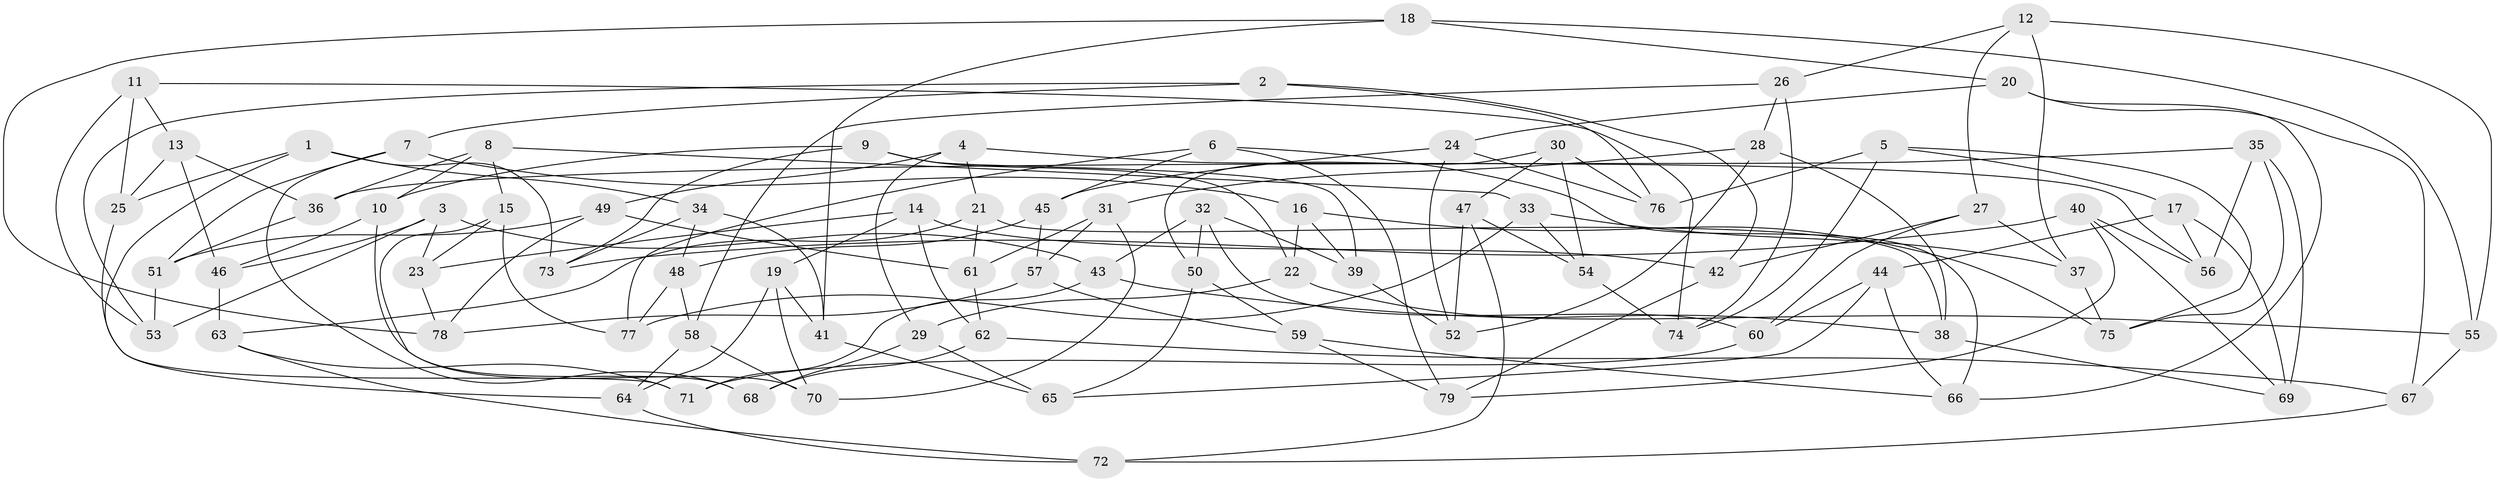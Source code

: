 // Generated by graph-tools (version 1.1) at 2025/11/02/27/25 16:11:45]
// undirected, 79 vertices, 158 edges
graph export_dot {
graph [start="1"]
  node [color=gray90,style=filled];
  1;
  2;
  3;
  4;
  5;
  6;
  7;
  8;
  9;
  10;
  11;
  12;
  13;
  14;
  15;
  16;
  17;
  18;
  19;
  20;
  21;
  22;
  23;
  24;
  25;
  26;
  27;
  28;
  29;
  30;
  31;
  32;
  33;
  34;
  35;
  36;
  37;
  38;
  39;
  40;
  41;
  42;
  43;
  44;
  45;
  46;
  47;
  48;
  49;
  50;
  51;
  52;
  53;
  54;
  55;
  56;
  57;
  58;
  59;
  60;
  61;
  62;
  63;
  64;
  65;
  66;
  67;
  68;
  69;
  70;
  71;
  72;
  73;
  74;
  75;
  76;
  77;
  78;
  79;
  1 -- 25;
  1 -- 73;
  1 -- 34;
  1 -- 64;
  2 -- 7;
  2 -- 42;
  2 -- 53;
  2 -- 76;
  3 -- 43;
  3 -- 23;
  3 -- 46;
  3 -- 53;
  4 -- 21;
  4 -- 29;
  4 -- 56;
  4 -- 49;
  5 -- 76;
  5 -- 74;
  5 -- 17;
  5 -- 75;
  6 -- 45;
  6 -- 77;
  6 -- 79;
  6 -- 66;
  7 -- 51;
  7 -- 68;
  7 -- 16;
  8 -- 36;
  8 -- 15;
  8 -- 33;
  8 -- 10;
  9 -- 39;
  9 -- 22;
  9 -- 10;
  9 -- 73;
  10 -- 46;
  10 -- 70;
  11 -- 25;
  11 -- 13;
  11 -- 53;
  11 -- 74;
  12 -- 55;
  12 -- 26;
  12 -- 37;
  12 -- 27;
  13 -- 46;
  13 -- 25;
  13 -- 36;
  14 -- 23;
  14 -- 62;
  14 -- 19;
  14 -- 42;
  15 -- 77;
  15 -- 23;
  15 -- 68;
  16 -- 39;
  16 -- 22;
  16 -- 75;
  17 -- 69;
  17 -- 56;
  17 -- 44;
  18 -- 78;
  18 -- 20;
  18 -- 41;
  18 -- 55;
  19 -- 70;
  19 -- 41;
  19 -- 64;
  20 -- 24;
  20 -- 66;
  20 -- 67;
  21 -- 38;
  21 -- 61;
  21 -- 63;
  22 -- 29;
  22 -- 38;
  23 -- 78;
  24 -- 45;
  24 -- 52;
  24 -- 76;
  25 -- 71;
  26 -- 74;
  26 -- 58;
  26 -- 28;
  27 -- 37;
  27 -- 42;
  27 -- 60;
  28 -- 52;
  28 -- 31;
  28 -- 38;
  29 -- 68;
  29 -- 65;
  30 -- 76;
  30 -- 50;
  30 -- 47;
  30 -- 54;
  31 -- 70;
  31 -- 57;
  31 -- 61;
  32 -- 43;
  32 -- 60;
  32 -- 50;
  32 -- 39;
  33 -- 77;
  33 -- 54;
  33 -- 37;
  34 -- 48;
  34 -- 41;
  34 -- 73;
  35 -- 75;
  35 -- 69;
  35 -- 56;
  35 -- 36;
  36 -- 51;
  37 -- 75;
  38 -- 69;
  39 -- 52;
  40 -- 73;
  40 -- 56;
  40 -- 69;
  40 -- 79;
  41 -- 65;
  42 -- 79;
  43 -- 71;
  43 -- 55;
  44 -- 65;
  44 -- 60;
  44 -- 66;
  45 -- 48;
  45 -- 57;
  46 -- 63;
  47 -- 54;
  47 -- 52;
  47 -- 72;
  48 -- 58;
  48 -- 77;
  49 -- 51;
  49 -- 78;
  49 -- 61;
  50 -- 59;
  50 -- 65;
  51 -- 53;
  54 -- 74;
  55 -- 67;
  57 -- 78;
  57 -- 59;
  58 -- 70;
  58 -- 64;
  59 -- 66;
  59 -- 79;
  60 -- 71;
  61 -- 62;
  62 -- 68;
  62 -- 67;
  63 -- 71;
  63 -- 72;
  64 -- 72;
  67 -- 72;
}
